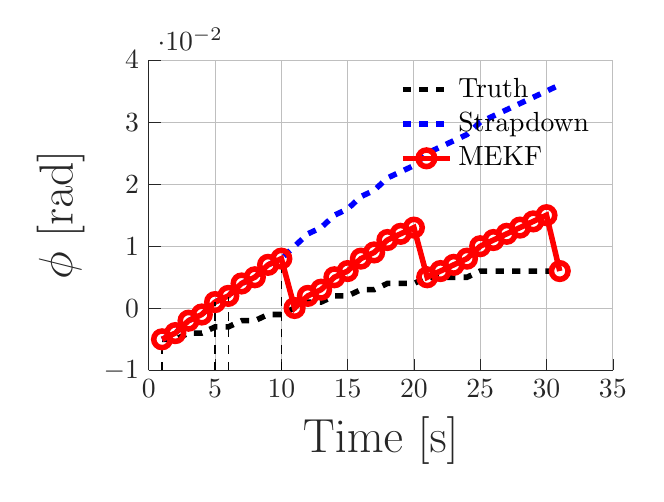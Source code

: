 % This file was created by matlab2tikz.
%
%The latest updates can be retrieved from
%  http://www.mathworks.com/matlabcentral/fileexchange/22022-matlab2tikz-matlab2tikz
%where you can also make suggestions and rate matlab2tikz.
%
\begin{tikzpicture}

\begin{axis}[%
width=0.486\textwidth,
height=0.325\textwidth,
at={(0\textwidth,0\textwidth)},
scale only axis,
every outer x axis line/.append style={white!15!black},
every x tick label/.append style={font=\color{white!15!black}},
every x tick/.append style={white!15!black},
xmin=0,
xmax=35,
xtick={0,5,10,15,20,25,30,35},
xlabel style={font=\fontsize{17pt}{1em}\color{white!15!black}\selectfont},
xlabel={Time [s]},
every outer y axis line/.append style={white!15!black},
every y tick label/.append style={font=\color{white!15!black}},
every y tick/.append style={white!15!black},
ymin=-0.01,
ymax=0.04,
ytick={-0.01,0,0.01,0.02,0.03,0.04},
ylabel style={font=\fontsize{17pt}{1em}\color{white!15!black}\selectfont},
ylabel={$\phi$ [rad]},
axis background/.style={fill=white},
axis x line*=bottom,
axis y line*=left,
xmajorgrids,
ymajorgrids,
grid style={solid},
legend style={legend cell align=left, align=left, fill=none, draw=none}
]
\addplot [color=black, dashed, line width=2.0pt]
  table[row sep=crcr]{%
1	-0.005\\
2	-0.005\\
3	-0.004\\
4	-0.004\\
5	-0.003\\
6	-0.003\\
7	-0.002\\
8	-0.002\\
9	-0.001\\
10	-0.001\\
11	5.039e-05\\
12	0.001\\
13	0.001\\
14	0.002\\
15	0.002\\
16	0.003\\
17	0.003\\
18	0.004\\
19	0.004\\
20	0.004\\
21	0.005\\
22	0.005\\
23	0.005\\
24	0.005\\
25	0.006\\
26	0.006\\
27	0.006\\
28	0.006\\
29	0.006\\
30	0.006\\
31	0.006\\
};
\addlegendentry{Truth}

\addplot [color=blue, dashed, line width=2.0pt]
  table[row sep=crcr]{%
1	-0.005\\
2	-0.004\\
3	-0.002\\
4	-0.001\\
5	0.001\\
6	0.002\\
7	0.004\\
8	0.005\\
9	0.007\\
10	0.008\\
11	0.01\\
12	0.012\\
13	0.013\\
14	0.015\\
15	0.016\\
16	0.018\\
17	0.019\\
18	0.021\\
19	0.022\\
20	0.023\\
21	0.025\\
22	0.026\\
23	0.027\\
24	0.028\\
25	0.03\\
26	0.031\\
27	0.032\\
28	0.033\\
29	0.034\\
30	0.035\\
31	0.036\\
};
\addlegendentry{Strapdown}

\addplot [color=red, line width=2.0pt, mark size=3.0pt, mark=o, mark options={solid, red}]
  table[row sep=crcr]{%
1	-0.005\\
2	-0.004\\
3	-0.002\\
4	-0.001\\
5	0.001\\
6	0.002\\
7	0.004\\
8	0.005\\
9	0.007\\
10	0.008\\
11	5.039e-05\\
12	0.002\\
13	0.003\\
14	0.005\\
15	0.006\\
16	0.008\\
17	0.009\\
18	0.011\\
19	0.012\\
20	0.013\\
21	0.005\\
22	0.006\\
23	0.007\\
24	0.008\\
25	0.01\\
26	0.011\\
27	0.012\\
28	0.013\\
29	0.014\\
30	0.015\\
31	0.006\\
};
\addlegendentry{MEKF}

\addplot [color=black, dashed, line width=0.5pt, forget plot]
  table[row sep=crcr]{%
5	-0.01\\
5	-0.01\\
5	-0.01\\
5	-0.01\\
5	-0.01\\
5	-0.01\\
5	-0.01\\
5	-0.01\\
5	-0.01\\
5	-0.01\\
5	-0.009\\
5	-0.009\\
5	-0.009\\
5	-0.009\\
5	-0.009\\
5	-0.009\\
5	-0.009\\
5	-0.009\\
5	-0.009\\
5	-0.009\\
5	-0.009\\
5	-0.009\\
5	-0.009\\
5	-0.009\\
5	-0.009\\
5	-0.009\\
5	-0.009\\
5	-0.009\\
5	-0.009\\
5	-0.009\\
5	-0.009\\
5	-0.008\\
5	-0.008\\
5	-0.008\\
5	-0.008\\
5	-0.008\\
5	-0.008\\
5	-0.008\\
5	-0.008\\
5	-0.008\\
5	-0.008\\
5	-0.008\\
5	-0.008\\
5	-0.008\\
5	-0.008\\
5	-0.008\\
5	-0.008\\
5	-0.008\\
5	-0.008\\
5	-0.008\\
5	-0.007\\
5	-0.007\\
5	-0.007\\
5	-0.007\\
5	-0.007\\
5	-0.007\\
5	-0.007\\
5	-0.007\\
5	-0.007\\
5	-0.007\\
5	-0.007\\
5	-0.007\\
5	-0.007\\
5	-0.007\\
5	-0.007\\
5	-0.007\\
5	-0.007\\
5	-0.007\\
5	-0.007\\
5	-0.007\\
5	-0.006\\
5	-0.006\\
5	-0.006\\
5	-0.006\\
5	-0.006\\
5	-0.006\\
5	-0.006\\
5	-0.006\\
5	-0.006\\
5	-0.006\\
5	-0.006\\
5	-0.006\\
5	-0.006\\
5	-0.006\\
5	-0.006\\
5	-0.006\\
5	-0.006\\
5	-0.006\\
5	-0.006\\
5	-0.006\\
5	-0.005\\
5	-0.005\\
5	-0.005\\
5	-0.005\\
5	-0.005\\
5	-0.005\\
5	-0.005\\
5	-0.005\\
5	-0.005\\
5	-0.005\\
5	-0.005\\
5	-0.005\\
5	-0.005\\
5	-0.005\\
5	-0.005\\
5	-0.005\\
5	-0.005\\
5	-0.005\\
5	-0.005\\
5	-0.005\\
5	-0.004\\
5	-0.004\\
5	-0.004\\
5	-0.004\\
5	-0.004\\
5	-0.004\\
5	-0.004\\
5	-0.004\\
5	-0.004\\
5	-0.004\\
5	-0.004\\
5	-0.004\\
5	-0.004\\
5	-0.004\\
5	-0.004\\
5	-0.004\\
5	-0.004\\
5	-0.004\\
5	-0.004\\
5	-0.004\\
5	-0.004\\
5	-0.003\\
5	-0.003\\
5	-0.003\\
5	-0.003\\
5	-0.003\\
5	-0.003\\
5	-0.003\\
5	-0.003\\
5	-0.003\\
5	-0.003\\
5	-0.003\\
5	-0.003\\
5	-0.003\\
5	-0.003\\
5	-0.003\\
5	-0.003\\
5	-0.003\\
5	-0.003\\
5	-0.003\\
5	-0.003\\
5	-0.002\\
5	-0.002\\
5	-0.002\\
5	-0.002\\
5	-0.002\\
5	-0.002\\
5	-0.002\\
5	-0.002\\
5	-0.002\\
5	-0.002\\
5	-0.002\\
5	-0.002\\
5	-0.002\\
5	-0.002\\
5	-0.002\\
5	-0.002\\
5	-0.002\\
5	-0.002\\
5	-0.002\\
5	-0.002\\
5	-0.001\\
5	-0.001\\
5	-0.001\\
5	-0.001\\
5	-0.001\\
5	-0.001\\
5	-0.001\\
5	-0.001\\
5	-0.001\\
5	-0.001\\
5	-0.001\\
5	-0.001\\
5	-0.001\\
5	-0.001\\
5	-0.001\\
5	-0.001\\
5	-0.001\\
5	-0.001\\
5	-0.001\\
5	-0.0\\
5	-0.0\\
5	-0.0\\
5	-0.0\\
5	-0.0\\
5	-0.0\\
5	-0.0\\
5	-0.0\\
5	-10.0e-05\\
5	-5.0e-05\\
5	9.758e-19\\
5	5.0e-05\\
5	0.0\\
5	0.0\\
5	0.0\\
5	0.0\\
5	0.0\\
5	0.0\\
5	0.0\\
5	0.0\\
5	0.001\\
5	0.001\\
5	0.001\\
5	0.001\\
5	0.001\\
};
\addplot [color=black, dashed, line width=0.5pt, forget plot]
  table[row sep=crcr]{%
6	-0.01\\
6	-0.01\\
6	-0.01\\
6	-0.01\\
6	-0.01\\
6	-0.01\\
6	-0.01\\
6	-0.01\\
6	-0.01\\
6	-0.01\\
6	-0.009\\
6	-0.009\\
6	-0.009\\
6	-0.009\\
6	-0.009\\
6	-0.009\\
6	-0.009\\
6	-0.009\\
6	-0.009\\
6	-0.009\\
6	-0.009\\
6	-0.009\\
6	-0.009\\
6	-0.009\\
6	-0.009\\
6	-0.009\\
6	-0.009\\
6	-0.009\\
6	-0.009\\
6	-0.009\\
6	-0.009\\
6	-0.008\\
6	-0.008\\
6	-0.008\\
6	-0.008\\
6	-0.008\\
6	-0.008\\
6	-0.008\\
6	-0.008\\
6	-0.008\\
6	-0.008\\
6	-0.008\\
6	-0.008\\
6	-0.008\\
6	-0.008\\
6	-0.008\\
6	-0.008\\
6	-0.008\\
6	-0.008\\
6	-0.008\\
6	-0.007\\
6	-0.007\\
6	-0.007\\
6	-0.007\\
6	-0.007\\
6	-0.007\\
6	-0.007\\
6	-0.007\\
6	-0.007\\
6	-0.007\\
6	-0.007\\
6	-0.007\\
6	-0.007\\
6	-0.007\\
6	-0.007\\
6	-0.007\\
6	-0.007\\
6	-0.007\\
6	-0.007\\
6	-0.007\\
6	-0.006\\
6	-0.006\\
6	-0.006\\
6	-0.006\\
6	-0.006\\
6	-0.006\\
6	-0.006\\
6	-0.006\\
6	-0.006\\
6	-0.006\\
6	-0.006\\
6	-0.006\\
6	-0.006\\
6	-0.006\\
6	-0.006\\
6	-0.006\\
6	-0.006\\
6	-0.006\\
6	-0.006\\
6	-0.006\\
6	-0.005\\
6	-0.005\\
6	-0.005\\
6	-0.005\\
6	-0.005\\
6	-0.005\\
6	-0.005\\
6	-0.005\\
6	-0.005\\
6	-0.005\\
6	-0.005\\
6	-0.005\\
6	-0.005\\
6	-0.005\\
6	-0.005\\
6	-0.005\\
6	-0.005\\
6	-0.005\\
6	-0.005\\
6	-0.005\\
6	-0.004\\
6	-0.004\\
6	-0.004\\
6	-0.004\\
6	-0.004\\
6	-0.004\\
6	-0.004\\
6	-0.004\\
6	-0.004\\
6	-0.004\\
6	-0.004\\
6	-0.004\\
6	-0.004\\
6	-0.004\\
6	-0.004\\
6	-0.004\\
6	-0.004\\
6	-0.004\\
6	-0.004\\
6	-0.004\\
6	-0.004\\
6	-0.003\\
6	-0.003\\
6	-0.003\\
6	-0.003\\
6	-0.003\\
6	-0.003\\
6	-0.003\\
6	-0.003\\
6	-0.003\\
6	-0.003\\
6	-0.003\\
6	-0.003\\
6	-0.003\\
6	-0.003\\
6	-0.003\\
6	-0.003\\
6	-0.003\\
6	-0.003\\
6	-0.003\\
6	-0.003\\
6	-0.002\\
6	-0.002\\
6	-0.002\\
6	-0.002\\
6	-0.002\\
6	-0.002\\
6	-0.002\\
6	-0.002\\
6	-0.002\\
6	-0.002\\
6	-0.002\\
6	-0.002\\
6	-0.002\\
6	-0.002\\
6	-0.002\\
6	-0.002\\
6	-0.002\\
6	-0.002\\
6	-0.002\\
6	-0.002\\
6	-0.001\\
6	-0.001\\
6	-0.001\\
6	-0.001\\
6	-0.001\\
6	-0.001\\
6	-0.001\\
6	-0.001\\
6	-0.001\\
6	-0.001\\
6	-0.001\\
6	-0.001\\
6	-0.001\\
6	-0.001\\
6	-0.001\\
6	-0.001\\
6	-0.001\\
6	-0.001\\
6	-0.001\\
6	-0.001\\
6	-0.0\\
6	-0.0\\
6	-0.0\\
6	-0.0\\
6	-0.0\\
6	-0.0\\
6	-0.0\\
6	-10.0e-05\\
6	-5.0e-05\\
6	0\\
6	5.0e-05\\
6	0.0\\
6	0.0\\
6	0.0\\
6	0.0\\
6	0.0\\
6	0.0\\
6	0.0\\
6	0.0\\
6	0.001\\
6	0.001\\
6	0.001\\
6	0.001\\
6	0.001\\
6	0.001\\
6	0.001\\
6	0.001\\
6	0.001\\
6	0.001\\
6	0.001\\
6	0.001\\
6	0.001\\
6	0.001\\
6	0.001\\
6	0.001\\
6	0.001\\
6	0.001\\
6	0.001\\
6	0.001\\
6	0.002\\
6	0.002\\
6	0.002\\
6	0.002\\
6	0.002\\
6	0.002\\
6	0.002\\
6	0.002\\
6	0.002\\
6	0.002\\
6	0.002\\
6	0.002\\
6	0.002\\
6	0.002\\
6	0.002\\
6	0.002\\
};
\addplot [color=black, dashed, line width=0.5pt, forget plot]
  table[row sep=crcr]{%
1	-0.01\\
1	-0.01\\
1	-0.01\\
1	-0.01\\
1	-0.01\\
1	-0.01\\
1	-0.01\\
1	-0.01\\
1	-0.01\\
1	-0.01\\
1	-0.009\\
1	-0.009\\
1	-0.009\\
1	-0.009\\
1	-0.009\\
1	-0.009\\
1	-0.009\\
1	-0.009\\
1	-0.009\\
1	-0.009\\
1	-0.009\\
1	-0.009\\
1	-0.009\\
1	-0.009\\
1	-0.009\\
1	-0.009\\
1	-0.009\\
1	-0.009\\
1	-0.009\\
1	-0.009\\
1	-0.009\\
1	-0.008\\
1	-0.008\\
1	-0.008\\
1	-0.008\\
1	-0.008\\
1	-0.008\\
1	-0.008\\
1	-0.008\\
1	-0.008\\
1	-0.008\\
1	-0.008\\
1	-0.008\\
1	-0.008\\
1	-0.008\\
1	-0.008\\
1	-0.008\\
1	-0.008\\
1	-0.008\\
1	-0.008\\
1	-0.007\\
1	-0.007\\
1	-0.007\\
1	-0.007\\
1	-0.007\\
1	-0.007\\
1	-0.007\\
1	-0.007\\
1	-0.007\\
1	-0.007\\
1	-0.007\\
1	-0.007\\
1	-0.007\\
1	-0.007\\
1	-0.007\\
1	-0.007\\
1	-0.007\\
1	-0.007\\
1	-0.007\\
1	-0.007\\
1	-0.006\\
1	-0.006\\
1	-0.006\\
1	-0.006\\
1	-0.006\\
1	-0.006\\
1	-0.006\\
1	-0.006\\
1	-0.006\\
1	-0.006\\
1	-0.006\\
1	-0.006\\
1	-0.006\\
1	-0.006\\
1	-0.006\\
1	-0.006\\
1	-0.006\\
1	-0.006\\
1	-0.006\\
1	-0.006\\
1	-0.005\\
1	-0.005\\
1	-0.005\\
1	-0.005\\
1	-0.005\\
1	-0.005\\
};
\addplot [color=black, dashed, line width=0.5pt, forget plot]
  table[row sep=crcr]{%
10	-0.01\\
10	-0.01\\
10	-0.01\\
10	-0.01\\
10	-0.01\\
10	-0.01\\
10	-0.01\\
10	-0.01\\
10	-0.01\\
10	-0.01\\
10	-0.009\\
10	-0.009\\
10	-0.009\\
10	-0.009\\
10	-0.009\\
10	-0.009\\
10	-0.009\\
10	-0.009\\
10	-0.009\\
10	-0.009\\
10	-0.009\\
10	-0.009\\
10	-0.009\\
10	-0.009\\
10	-0.009\\
10	-0.009\\
10	-0.009\\
10	-0.009\\
10	-0.009\\
10	-0.009\\
10	-0.009\\
10	-0.008\\
10	-0.008\\
10	-0.008\\
10	-0.008\\
10	-0.008\\
10	-0.008\\
10	-0.008\\
10	-0.008\\
10	-0.008\\
10	-0.008\\
10	-0.008\\
10	-0.008\\
10	-0.008\\
10	-0.008\\
10	-0.008\\
10	-0.008\\
10	-0.008\\
10	-0.008\\
10	-0.008\\
10	-0.007\\
10	-0.007\\
10	-0.007\\
10	-0.007\\
10	-0.007\\
10	-0.007\\
10	-0.007\\
10	-0.007\\
10	-0.007\\
10	-0.007\\
10	-0.007\\
10	-0.007\\
10	-0.007\\
10	-0.007\\
10	-0.007\\
10	-0.007\\
10	-0.007\\
10	-0.007\\
10	-0.007\\
10	-0.007\\
10	-0.006\\
10	-0.006\\
10	-0.006\\
10	-0.006\\
10	-0.006\\
10	-0.006\\
10	-0.006\\
10	-0.006\\
10	-0.006\\
10	-0.006\\
10	-0.006\\
10	-0.006\\
10	-0.006\\
10	-0.006\\
10	-0.006\\
10	-0.006\\
10	-0.006\\
10	-0.006\\
10	-0.006\\
10	-0.006\\
10	-0.005\\
10	-0.005\\
10	-0.005\\
10	-0.005\\
10	-0.005\\
10	-0.005\\
10	-0.005\\
10	-0.005\\
10	-0.005\\
10	-0.005\\
10	-0.005\\
10	-0.005\\
10	-0.005\\
10	-0.005\\
10	-0.005\\
10	-0.005\\
10	-0.005\\
10	-0.005\\
10	-0.005\\
10	-0.005\\
10	-0.004\\
10	-0.004\\
10	-0.004\\
10	-0.004\\
10	-0.004\\
10	-0.004\\
10	-0.004\\
10	-0.004\\
10	-0.004\\
10	-0.004\\
10	-0.004\\
10	-0.004\\
10	-0.004\\
10	-0.004\\
10	-0.004\\
10	-0.004\\
10	-0.004\\
10	-0.004\\
10	-0.004\\
10	-0.004\\
10	-0.004\\
10	-0.003\\
10	-0.003\\
10	-0.003\\
10	-0.003\\
10	-0.003\\
10	-0.003\\
10	-0.003\\
10	-0.003\\
10	-0.003\\
10	-0.003\\
10	-0.003\\
10	-0.003\\
10	-0.003\\
10	-0.003\\
10	-0.003\\
10	-0.003\\
10	-0.003\\
10	-0.003\\
10	-0.003\\
10	-0.003\\
10	-0.002\\
10	-0.002\\
10	-0.002\\
10	-0.002\\
10	-0.002\\
10	-0.002\\
10	-0.002\\
10	-0.002\\
10	-0.002\\
10	-0.002\\
10	-0.002\\
10	-0.002\\
10	-0.002\\
10	-0.002\\
10	-0.002\\
10	-0.002\\
10	-0.002\\
10	-0.002\\
10	-0.002\\
10	-0.002\\
10	-0.001\\
10	-0.001\\
10	-0.001\\
10	-0.001\\
10	-0.001\\
10	-0.001\\
10	-0.001\\
10	-0.001\\
10	-0.001\\
10	-0.001\\
10	-0.001\\
10	-0.001\\
10	-0.001\\
10	-0.001\\
10	-0.001\\
10	-0.001\\
10	-0.001\\
10	-0.001\\
10	-0.001\\
10	-0.0\\
10	-0.0\\
10	-0.0\\
10	-0.0\\
10	-0.0\\
10	-0.0\\
10	-0.0\\
10	-0.0\\
10	-10.0e-05\\
10	-5.0e-05\\
10	0\\
10	5.0e-05\\
10	0.0\\
10	0.0\\
10	0.0\\
10	0.0\\
10	0.0\\
10	0.0\\
10	0.0\\
10	0.0\\
10	0.001\\
10	0.001\\
10	0.001\\
10	0.001\\
10	0.001\\
10	0.001\\
10	0.001\\
10	0.001\\
10	0.001\\
10	0.001\\
10	0.001\\
10	0.001\\
10	0.001\\
10	0.001\\
10	0.001\\
10	0.001\\
10	0.001\\
10	0.001\\
10	0.001\\
10	0.001\\
10	0.002\\
10	0.002\\
10	0.002\\
10	0.002\\
10	0.002\\
10	0.002\\
10	0.002\\
10	0.002\\
10	0.002\\
10	0.002\\
10	0.002\\
10	0.002\\
10	0.002\\
10	0.002\\
10	0.002\\
10	0.002\\
10	0.002\\
10	0.002\\
10	0.002\\
10	0.002\\
10	0.003\\
10	0.003\\
10	0.003\\
10	0.003\\
10	0.003\\
10	0.003\\
10	0.003\\
10	0.003\\
10	0.003\\
10	0.003\\
10	0.003\\
10	0.003\\
10	0.003\\
10	0.003\\
10	0.003\\
10	0.003\\
10	0.003\\
10	0.003\\
10	0.003\\
10	0.003\\
10	0.004\\
10	0.004\\
10	0.004\\
10	0.004\\
10	0.004\\
10	0.004\\
10	0.004\\
10	0.004\\
10	0.004\\
10	0.004\\
10	0.004\\
10	0.004\\
10	0.004\\
10	0.004\\
10	0.004\\
10	0.004\\
10	0.004\\
10	0.004\\
10	0.004\\
10	0.004\\
10	0.004\\
10	0.005\\
10	0.005\\
10	0.005\\
10	0.005\\
10	0.005\\
10	0.005\\
10	0.005\\
10	0.005\\
10	0.005\\
10	0.005\\
10	0.005\\
10	0.005\\
10	0.005\\
10	0.005\\
10	0.005\\
10	0.005\\
10	0.005\\
10	0.005\\
10	0.005\\
10	0.005\\
10	0.006\\
10	0.006\\
10	0.006\\
10	0.006\\
10	0.006\\
10	0.006\\
10	0.006\\
10	0.006\\
10	0.006\\
10	0.006\\
10	0.006\\
10	0.006\\
10	0.006\\
10	0.006\\
10	0.006\\
10	0.006\\
10	0.006\\
10	0.006\\
10	0.006\\
10	0.006\\
10	0.007\\
10	0.007\\
10	0.007\\
10	0.007\\
10	0.007\\
10	0.007\\
10	0.007\\
10	0.007\\
10	0.007\\
10	0.007\\
10	0.007\\
10	0.007\\
10	0.007\\
10	0.007\\
10	0.007\\
10	0.007\\
10	0.007\\
10	0.007\\
10	0.007\\
10	0.007\\
10	0.008\\
10	0.008\\
10	0.008\\
10	0.008\\
10	0.008\\
10	0.008\\
10	0.008\\
10	0.008\\
10	0.008\\
10	0.008\\
10	0.008\\
10	0.008\\
10	0.008\\
10	0.008\\
10	0.008\\
10	0.008\\
10	0.008\\
10	0.008\\
10	0.008\\
};
\end{axis}
\end{tikzpicture}%
